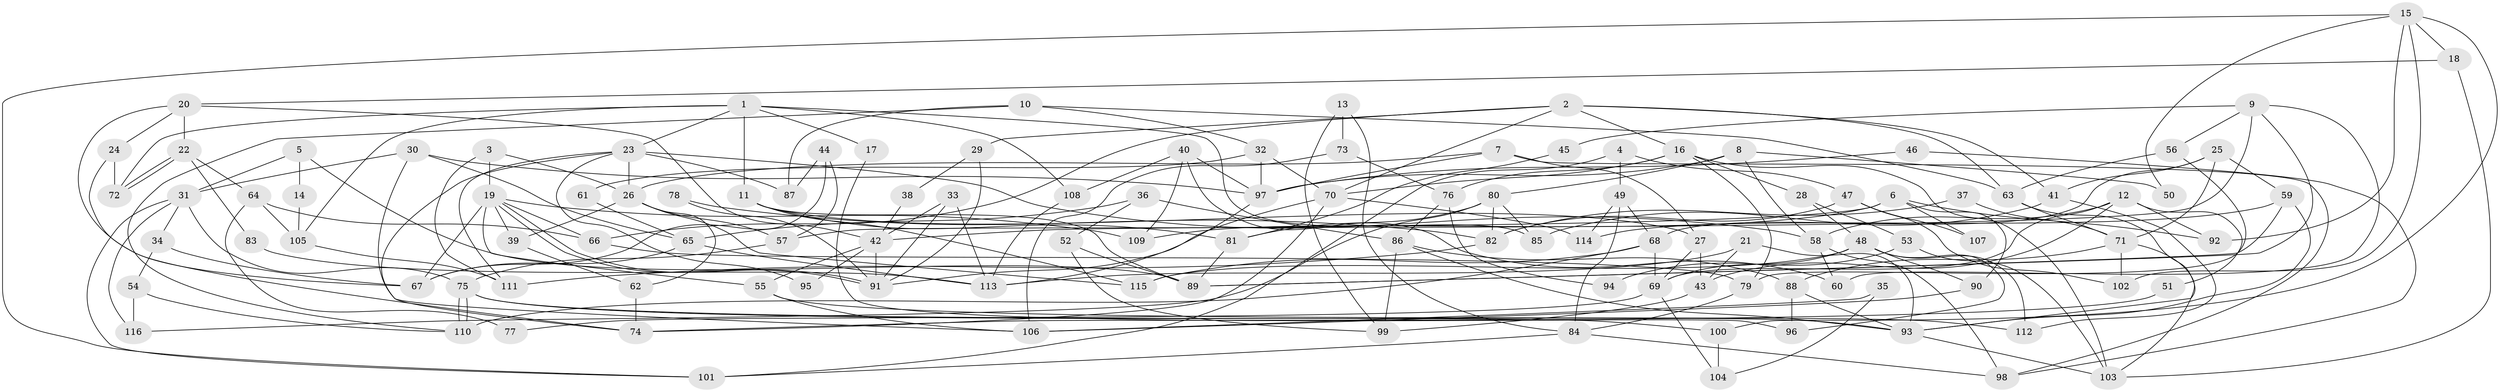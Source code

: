 // Generated by graph-tools (version 1.1) at 2025/49/03/09/25 04:49:45]
// undirected, 116 vertices, 232 edges
graph export_dot {
graph [start="1"]
  node [color=gray90,style=filled];
  1;
  2;
  3;
  4;
  5;
  6;
  7;
  8;
  9;
  10;
  11;
  12;
  13;
  14;
  15;
  16;
  17;
  18;
  19;
  20;
  21;
  22;
  23;
  24;
  25;
  26;
  27;
  28;
  29;
  30;
  31;
  32;
  33;
  34;
  35;
  36;
  37;
  38;
  39;
  40;
  41;
  42;
  43;
  44;
  45;
  46;
  47;
  48;
  49;
  50;
  51;
  52;
  53;
  54;
  55;
  56;
  57;
  58;
  59;
  60;
  61;
  62;
  63;
  64;
  65;
  66;
  67;
  68;
  69;
  70;
  71;
  72;
  73;
  74;
  75;
  76;
  77;
  78;
  79;
  80;
  81;
  82;
  83;
  84;
  85;
  86;
  87;
  88;
  89;
  90;
  91;
  92;
  93;
  94;
  95;
  96;
  97;
  98;
  99;
  100;
  101;
  102;
  103;
  104;
  105;
  106;
  107;
  108;
  109;
  110;
  111;
  112;
  113;
  114;
  115;
  116;
  1 -- 105;
  1 -- 11;
  1 -- 17;
  1 -- 23;
  1 -- 72;
  1 -- 85;
  1 -- 108;
  2 -- 70;
  2 -- 63;
  2 -- 16;
  2 -- 29;
  2 -- 41;
  2 -- 66;
  3 -- 26;
  3 -- 19;
  3 -- 111;
  4 -- 101;
  4 -- 49;
  4 -- 47;
  5 -- 31;
  5 -- 89;
  5 -- 14;
  6 -- 90;
  6 -- 42;
  6 -- 92;
  6 -- 107;
  6 -- 109;
  7 -- 97;
  7 -- 26;
  7 -- 27;
  7 -- 98;
  8 -- 80;
  8 -- 97;
  8 -- 50;
  8 -- 58;
  9 -- 57;
  9 -- 89;
  9 -- 45;
  9 -- 56;
  9 -- 60;
  10 -- 32;
  10 -- 63;
  10 -- 87;
  10 -- 110;
  11 -- 27;
  11 -- 89;
  11 -- 81;
  11 -- 115;
  12 -- 58;
  12 -- 43;
  12 -- 51;
  12 -- 69;
  12 -- 92;
  13 -- 84;
  13 -- 99;
  13 -- 73;
  14 -- 105;
  15 -- 92;
  15 -- 101;
  15 -- 18;
  15 -- 50;
  15 -- 100;
  15 -- 102;
  16 -- 103;
  16 -- 28;
  16 -- 70;
  16 -- 76;
  16 -- 79;
  17 -- 96;
  18 -- 20;
  18 -- 103;
  19 -- 109;
  19 -- 91;
  19 -- 91;
  19 -- 39;
  19 -- 55;
  19 -- 66;
  19 -- 67;
  20 -- 67;
  20 -- 24;
  20 -- 22;
  20 -- 42;
  21 -- 93;
  21 -- 113;
  21 -- 43;
  22 -- 72;
  22 -- 72;
  22 -- 64;
  22 -- 83;
  23 -- 26;
  23 -- 58;
  23 -- 74;
  23 -- 87;
  23 -- 95;
  23 -- 111;
  24 -- 74;
  24 -- 72;
  25 -- 68;
  25 -- 71;
  25 -- 41;
  25 -- 59;
  26 -- 39;
  26 -- 115;
  26 -- 57;
  26 -- 62;
  27 -- 69;
  27 -- 43;
  28 -- 48;
  28 -- 53;
  29 -- 91;
  29 -- 38;
  30 -- 97;
  30 -- 31;
  30 -- 65;
  30 -- 106;
  31 -- 75;
  31 -- 34;
  31 -- 101;
  31 -- 116;
  32 -- 97;
  32 -- 70;
  32 -- 61;
  33 -- 42;
  33 -- 91;
  33 -- 113;
  34 -- 67;
  34 -- 54;
  35 -- 106;
  35 -- 104;
  36 -- 65;
  36 -- 86;
  36 -- 52;
  37 -- 82;
  37 -- 71;
  38 -- 42;
  39 -- 62;
  40 -- 60;
  40 -- 108;
  40 -- 97;
  40 -- 109;
  41 -- 85;
  41 -- 112;
  42 -- 91;
  42 -- 55;
  42 -- 95;
  43 -- 99;
  44 -- 57;
  44 -- 87;
  44 -- 67;
  45 -- 81;
  46 -- 98;
  46 -- 97;
  47 -- 102;
  47 -- 82;
  47 -- 107;
  48 -- 112;
  48 -- 115;
  48 -- 69;
  48 -- 90;
  48 -- 96;
  49 -- 84;
  49 -- 68;
  49 -- 114;
  51 -- 74;
  52 -- 99;
  52 -- 89;
  53 -- 103;
  53 -- 94;
  54 -- 110;
  54 -- 116;
  55 -- 106;
  55 -- 112;
  56 -- 79;
  56 -- 63;
  57 -- 75;
  58 -- 60;
  58 -- 98;
  59 -- 89;
  59 -- 93;
  59 -- 114;
  61 -- 65;
  62 -- 74;
  63 -- 93;
  63 -- 71;
  64 -- 66;
  64 -- 77;
  64 -- 105;
  65 -- 67;
  65 -- 113;
  66 -- 79;
  68 -- 69;
  68 -- 110;
  68 -- 115;
  69 -- 77;
  69 -- 104;
  70 -- 114;
  70 -- 74;
  70 -- 91;
  71 -- 88;
  71 -- 102;
  71 -- 103;
  73 -- 106;
  73 -- 76;
  75 -- 110;
  75 -- 110;
  75 -- 93;
  75 -- 100;
  76 -- 86;
  76 -- 94;
  78 -- 91;
  78 -- 82;
  79 -- 84;
  80 -- 85;
  80 -- 82;
  80 -- 81;
  80 -- 116;
  81 -- 89;
  82 -- 111;
  83 -- 113;
  84 -- 98;
  84 -- 101;
  86 -- 93;
  86 -- 88;
  86 -- 99;
  88 -- 93;
  88 -- 96;
  90 -- 106;
  93 -- 103;
  97 -- 113;
  100 -- 104;
  105 -- 111;
  108 -- 113;
}
